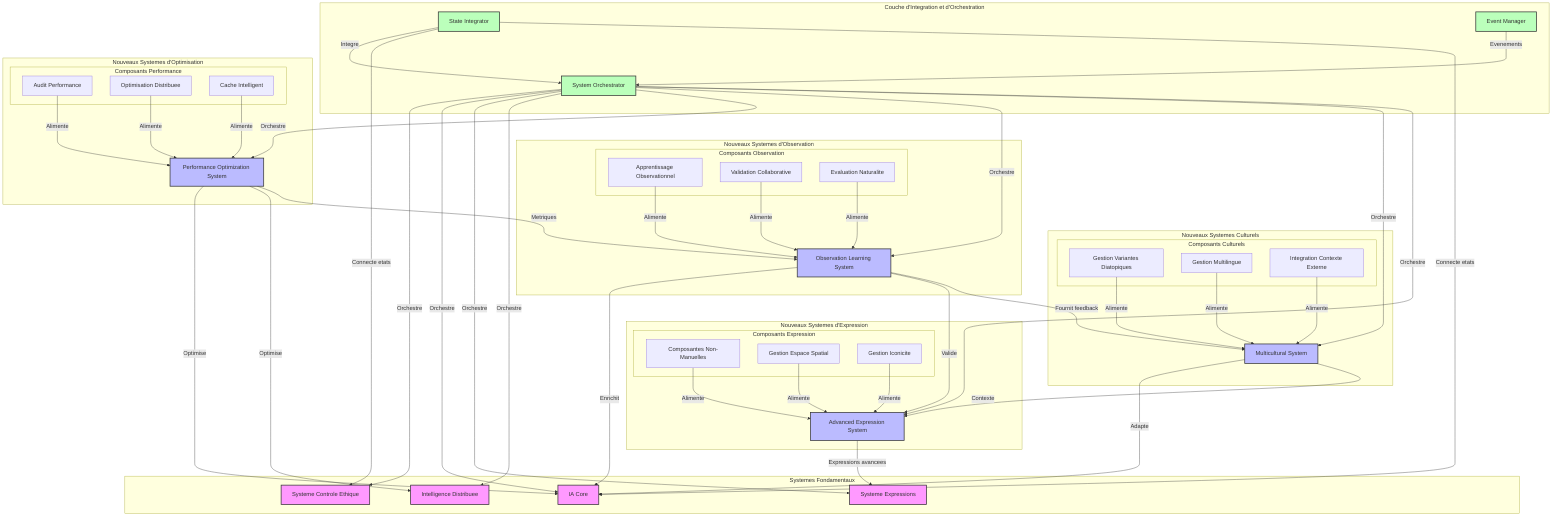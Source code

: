 graph TB
    subgraph "Couche d'Integration et d'Orchestration"
        SO[System Orchestrator]
        SI[State Integrator]
        EM[Event Manager]
    end
    
    subgraph "Systemes Fondamentaux"
        SCE[Systeme Controle Ethique]
        IAC[IA Core]
        SE[Systeme Expressions]
        ID[Intelligence Distribuee]
    end
    
    subgraph "Nouveaux Systemes d'Optimisation"
        POS[Performance Optimization System]
        subgraph "Composants Performance"
            POS1[Audit Performance]
            POS2[Optimisation Distribuee]
            POS3[Cache Intelligent]
        end
    end
    
    subgraph "Nouveaux Systemes d'Observation"
        OLS[Observation Learning System]
        subgraph "Composants Observation"
            AO[Apprentissage Observationnel]
            VC[Validation Collaborative]
            EN[Evaluation Naturalite]
        end
    end
    
    subgraph "Nouveaux Systemes Culturels"
        MCS[Multicultural System]
        subgraph "Composants Culturels"
            GVD[Gestion Variantes Diatopiques]
            GM[Gestion Multilingue]
            ICE[Integration Contexte Externe]
        end
    end
    
    subgraph "Nouveaux Systemes d'Expression"
        AES[Advanced Expression System]
        subgraph "Composants Expression"
            CNM[Composantes Non-Manuelles]
            GES[Gestion Espace Spatial]
            GI[Gestion Iconicite]
        end
    end
    
    %% Connexions principales
    SO -- Orchestre --> SCE
    SO -- Orchestre --> IAC
    SO -- Orchestre --> SE
    SO -- Orchestre --> ID
    SO -- Orchestre --> POS
    SO -- Orchestre --> OLS
    SO -- Orchestre --> MCS
    SO -- Orchestre --> AES
    
    SI -- Integre --> SO
    SI -- Connecte etats --> SCE
    SI -- Connecte etats --> IAC
    
    EM -- Evenements --> SO
    
    %% Connexions des nouveaux systemes
    POS -- Optimise --> IAC
    POS -- Optimise --> ID
    POS -- Metriques --> OLS
    
    OLS -- Enrichit --> IAC
    OLS -- Valide --> AES
    OLS -- Fournit feedback --> MCS
    
    MCS -- Adapte --> IAC
    MCS -- Contexte --> AES
    
    AES -- Expressions avancees --> SE
    
    %% Connexions internes des composants
    POS1 -- Alimente --> POS
    POS2 -- Alimente --> POS
    POS3 -- Alimente --> POS
    
    AO -- Alimente --> OLS
    VC -- Alimente --> OLS
    EN -- Alimente --> OLS
    
    GVD -- Alimente --> MCS
    GM -- Alimente --> MCS
    ICE -- Alimente --> MCS
    
    CNM -- Alimente --> AES
    GES -- Alimente --> AES
    GI -- Alimente --> AES
    
    classDef core fill:#f9f,stroke:#333,stroke-width:2px
    classDef new fill:#bbf,stroke:#333,stroke-width:2px
    classDef integration fill:#bfb,stroke:#333,stroke-width:2px
    
    class SCE,IAC,SE,ID core
    class POS,OLS,MCS,AES new
    class SO,SI,EM integration